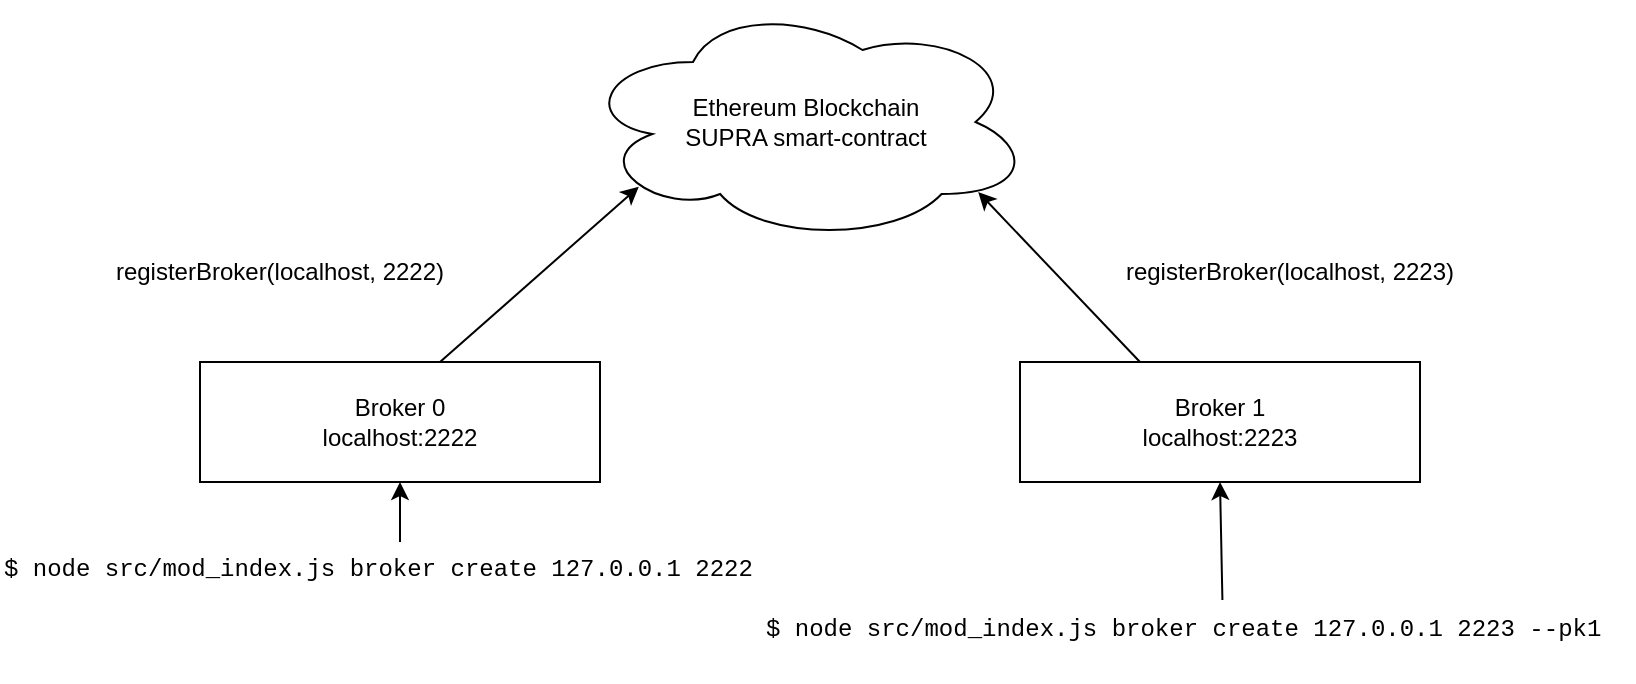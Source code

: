 <mxfile version="18.0.3" type="device" pages="6"><diagram id="zYeq_OHEIaCs80YYWcYE" name="Page-1"><mxGraphModel dx="1298" dy="820" grid="1" gridSize="10" guides="1" tooltips="1" connect="1" arrows="1" fold="1" page="1" pageScale="1" pageWidth="827" pageHeight="1169" math="0" shadow="0"><root><mxCell id="0"/><mxCell id="1" parent="0"/><mxCell id="bZjlKNd9OBMT4JIk0CrG-3" value="&lt;div&gt;Broker 0&lt;/div&gt;&lt;div&gt;localhost:2222&lt;br&gt;&lt;/div&gt;" style="rounded=0;whiteSpace=wrap;html=1;" parent="1" vertex="1"><mxGeometry x="110" y="180" width="200" height="60" as="geometry"/></mxCell><mxCell id="bZjlKNd9OBMT4JIk0CrG-4" value="&lt;div&gt;Broker 1&lt;/div&gt;&lt;div&gt;localhost:2223&lt;br&gt;&lt;/div&gt;" style="rounded=0;whiteSpace=wrap;html=1;" parent="1" vertex="1"><mxGeometry x="520" y="180" width="200" height="60" as="geometry"/></mxCell><mxCell id="bZjlKNd9OBMT4JIk0CrG-5" value="&lt;div&gt;Ethereum Blockchain&lt;br&gt;SUPRA smart-contract&lt;br&gt;&lt;/div&gt;" style="ellipse;shape=cloud;whiteSpace=wrap;html=1;" parent="1" vertex="1"><mxGeometry x="300" width="226" height="120" as="geometry"/></mxCell><mxCell id="bZjlKNd9OBMT4JIk0CrG-6" value="" style="endArrow=classic;html=1;rounded=0;entryX=0.13;entryY=0.77;entryDx=0;entryDy=0;entryPerimeter=0;" parent="1" target="bZjlKNd9OBMT4JIk0CrG-5" edge="1"><mxGeometry width="50" height="50" relative="1" as="geometry"><mxPoint x="230" y="180" as="sourcePoint"/><mxPoint x="280" y="130" as="targetPoint"/></mxGeometry></mxCell><mxCell id="bZjlKNd9OBMT4JIk0CrG-7" value="" style="endArrow=classic;html=1;rounded=0;entryX=0.881;entryY=0.792;entryDx=0;entryDy=0;entryPerimeter=0;" parent="1" target="bZjlKNd9OBMT4JIk0CrG-5" edge="1"><mxGeometry width="50" height="50" relative="1" as="geometry"><mxPoint x="580" y="180" as="sourcePoint"/><mxPoint x="679.38" y="92.4" as="targetPoint"/></mxGeometry></mxCell><mxCell id="bZjlKNd9OBMT4JIk0CrG-8" value="registerBroker(localhost, 2222)" style="text;html=1;strokeColor=none;fillColor=none;align=center;verticalAlign=middle;whiteSpace=wrap;rounded=0;" parent="1" vertex="1"><mxGeometry x="60" y="120" width="180" height="30" as="geometry"/></mxCell><mxCell id="bZjlKNd9OBMT4JIk0CrG-9" value="registerBroker(localhost, 2223)" style="text;html=1;strokeColor=none;fillColor=none;align=center;verticalAlign=middle;whiteSpace=wrap;rounded=0;" parent="1" vertex="1"><mxGeometry x="540" y="120" width="230" height="30" as="geometry"/></mxCell><mxCell id="HWNhlDtG8py5pRGcCZpj-1" value="$ node src/mod_index.js broker create 127.0.0.1 2222" style="text;whiteSpace=wrap;html=1;fontFamily=Courier New;" parent="1" vertex="1"><mxGeometry x="10" y="270" width="400" height="30" as="geometry"/></mxCell><mxCell id="HWNhlDtG8py5pRGcCZpj-2" value="$ node src/mod_index.js broker create 127.0.0.1 2223 --pk1" style="text;whiteSpace=wrap;html=1;fontFamily=Courier New;" parent="1" vertex="1"><mxGeometry x="391" y="300" width="436" height="40" as="geometry"/></mxCell><mxCell id="HWNhlDtG8py5pRGcCZpj-3" value="" style="endArrow=classic;html=1;rounded=0;fontFamily=Courier New;entryX=0.5;entryY=1;entryDx=0;entryDy=0;exitX=0.5;exitY=0;exitDx=0;exitDy=0;" parent="1" source="HWNhlDtG8py5pRGcCZpj-1" target="bZjlKNd9OBMT4JIk0CrG-3" edge="1"><mxGeometry width="50" height="50" relative="1" as="geometry"><mxPoint x="390" y="310" as="sourcePoint"/><mxPoint x="440" y="260" as="targetPoint"/></mxGeometry></mxCell><mxCell id="HWNhlDtG8py5pRGcCZpj-4" value="" style="endArrow=classic;html=1;rounded=0;fontFamily=Courier New;entryX=0.5;entryY=1;entryDx=0;entryDy=0;exitX=0.528;exitY=-0.025;exitDx=0;exitDy=0;exitPerimeter=0;" parent="1" source="HWNhlDtG8py5pRGcCZpj-2" target="bZjlKNd9OBMT4JIk0CrG-4" edge="1"><mxGeometry width="50" height="50" relative="1" as="geometry"><mxPoint x="220" y="280" as="sourcePoint"/><mxPoint x="220" y="250" as="targetPoint"/></mxGeometry></mxCell></root></mxGraphModel></diagram><diagram id="kPd97kIoynLVjsiOwypH" name="SUB"><mxGraphModel dx="1298" dy="820" grid="1" gridSize="10" guides="1" tooltips="1" connect="1" arrows="1" fold="1" page="1" pageScale="1" pageWidth="827" pageHeight="1169" math="0" shadow="0"><root><mxCell id="0"/><mxCell id="1" parent="0"/><mxCell id="S9J9Zjs6bkpxOTglTsXZ-1" value="&lt;div&gt;Broker 0&lt;/div&gt;&lt;div&gt;localhost:2222&lt;br&gt;&lt;/div&gt;" style="rounded=0;whiteSpace=wrap;html=1;" parent="1" vertex="1"><mxGeometry x="80" y="180" width="200" height="60" as="geometry"/></mxCell><mxCell id="S9J9Zjs6bkpxOTglTsXZ-2" value="&lt;div&gt;Broker 1&lt;/div&gt;&lt;div&gt;localhost:2223&lt;br&gt;&lt;/div&gt;" style="rounded=0;whiteSpace=wrap;html=1;" parent="1" vertex="1"><mxGeometry x="560" y="180" width="200" height="60" as="geometry"/></mxCell><mxCell id="S9J9Zjs6bkpxOTglTsXZ-3" value="&lt;div&gt;Ethereum Blockchain&lt;br&gt;SUPRA smart-contract&lt;br&gt;&lt;/div&gt;" style="ellipse;shape=cloud;whiteSpace=wrap;html=1;" parent="1" vertex="1"><mxGeometry x="300" width="226" height="120" as="geometry"/></mxCell><mxCell id="S9J9Zjs6bkpxOTglTsXZ-4" value="" style="endArrow=classic;html=1;rounded=0;exitX=0.5;exitY=0;exitDx=0;exitDy=0;" parent="1" source="S9J9Zjs6bkpxOTglTsXZ-10" target="S9J9Zjs6bkpxOTglTsXZ-1" edge="1"><mxGeometry width="50" height="50" relative="1" as="geometry"><mxPoint x="100" y="327.6" as="sourcePoint"/><mxPoint x="199.38" y="240.0" as="targetPoint"/></mxGeometry></mxCell><mxCell id="S9J9Zjs6bkpxOTglTsXZ-6" value="subscribe(broker=1, topic=1)" style="text;html=1;strokeColor=none;fillColor=none;align=center;verticalAlign=middle;whiteSpace=wrap;rounded=0;" parent="1" vertex="1"><mxGeometry x="200" y="310" width="160" height="30" as="geometry"/></mxCell><mxCell id="S9J9Zjs6bkpxOTglTsXZ-8" value="1" style="ellipse;whiteSpace=wrap;html=1;aspect=fixed;" parent="1" vertex="1"><mxGeometry x="165" y="310" width="30" height="30" as="geometry"/></mxCell><mxCell id="S9J9Zjs6bkpxOTglTsXZ-10" value="subscriber" style="rounded=0;whiteSpace=wrap;html=1;" parent="1" vertex="1"><mxGeometry x="80" y="360" width="120" height="40" as="geometry"/></mxCell><mxCell id="S9J9Zjs6bkpxOTglTsXZ-11" value="publisher" style="rounded=0;whiteSpace=wrap;html=1;" parent="1" vertex="1"><mxGeometry x="680" y="360" width="120" height="40" as="geometry"/></mxCell><mxCell id="S9J9Zjs6bkpxOTglTsXZ-12" value="" style="endArrow=classic;html=1;rounded=0;entryX=0;entryY=0.5;entryDx=0;entryDy=0;exitX=1;exitY=0.5;exitDx=0;exitDy=0;" parent="1" source="S9J9Zjs6bkpxOTglTsXZ-1" target="S9J9Zjs6bkpxOTglTsXZ-2" edge="1"><mxGeometry width="50" height="50" relative="1" as="geometry"><mxPoint x="309" y="210" as="sourcePoint"/><mxPoint x="413.38" y="120" as="targetPoint"/></mxGeometry></mxCell><mxCell id="S9J9Zjs6bkpxOTglTsXZ-13" value="SUPRA.subscribe(topic=1)" style="text;html=1;strokeColor=none;fillColor=none;align=center;verticalAlign=middle;whiteSpace=wrap;rounded=0;" parent="1" vertex="1"><mxGeometry x="350" y="180" width="160" height="30" as="geometry"/></mxCell><mxCell id="S9J9Zjs6bkpxOTglTsXZ-14" value="2" style="ellipse;whiteSpace=wrap;html=1;aspect=fixed;" parent="1" vertex="1"><mxGeometry x="320" y="178" width="30" height="30" as="geometry"/></mxCell><mxCell id="hb4TeFVFFDFdyNaPJarb-1" value="$ node src/mod_index.js worker subscribe localhost 2222 1:1" style="text;whiteSpace=wrap;html=1;fontFamily=Courier New;" parent="1" vertex="1"><mxGeometry x="20" y="450" width="456" height="30" as="geometry"/></mxCell><mxCell id="hb4TeFVFFDFdyNaPJarb-2" value="" style="endArrow=classic;html=1;rounded=0;fontFamily=Courier New;exitX=0.265;exitY=0;exitDx=0;exitDy=0;entryX=0.5;entryY=1;entryDx=0;entryDy=0;exitPerimeter=0;" parent="1" source="hb4TeFVFFDFdyNaPJarb-1" target="S9J9Zjs6bkpxOTglTsXZ-10" edge="1"><mxGeometry width="50" height="50" relative="1" as="geometry"><mxPoint x="390" y="420" as="sourcePoint"/><mxPoint x="440" y="370" as="targetPoint"/></mxGeometry></mxCell></root></mxGraphModel></diagram><diagram name="Sub+DATA" id="h5wLJNAhLiZnaQtXYAbQ"><mxGraphModel dx="1298" dy="820" grid="1" gridSize="10" guides="1" tooltips="1" connect="1" arrows="1" fold="1" page="1" pageScale="1" pageWidth="827" pageHeight="1169" math="0" shadow="0"><root><mxCell id="qmOa__g7e3h-fy02KggB-0"/><mxCell id="qmOa__g7e3h-fy02KggB-1" parent="qmOa__g7e3h-fy02KggB-0"/><mxCell id="qmOa__g7e3h-fy02KggB-2" value="&lt;div&gt;Broker 0&lt;/div&gt;&lt;div&gt;localhost:2222&lt;br&gt;&lt;/div&gt;" style="rounded=0;whiteSpace=wrap;html=1;" parent="qmOa__g7e3h-fy02KggB-1" vertex="1"><mxGeometry x="80" y="180" width="200" height="60" as="geometry"/></mxCell><mxCell id="qmOa__g7e3h-fy02KggB-3" value="&lt;div&gt;Broker 1&lt;/div&gt;&lt;div&gt;localhost:2223&lt;br&gt;&lt;/div&gt;" style="rounded=0;whiteSpace=wrap;html=1;" parent="qmOa__g7e3h-fy02KggB-1" vertex="1"><mxGeometry x="560" y="180" width="200" height="60" as="geometry"/></mxCell><mxCell id="qmOa__g7e3h-fy02KggB-4" value="&lt;div&gt;Ethereum Blockchain&lt;br&gt;SUPRA smart-contract&lt;br&gt;&lt;/div&gt;" style="ellipse;shape=cloud;whiteSpace=wrap;html=1;" parent="qmOa__g7e3h-fy02KggB-1" vertex="1"><mxGeometry x="300" width="226" height="120" as="geometry"/></mxCell><mxCell id="qmOa__g7e3h-fy02KggB-5" value="" style="endArrow=classic;html=1;rounded=0;exitX=0.5;exitY=0;exitDx=0;exitDy=0;" parent="qmOa__g7e3h-fy02KggB-1" source="qmOa__g7e3h-fy02KggB-11" target="qmOa__g7e3h-fy02KggB-2" edge="1"><mxGeometry width="50" height="50" relative="1" as="geometry"><mxPoint x="100" y="327.6" as="sourcePoint"/><mxPoint x="199.38" y="240.0" as="targetPoint"/></mxGeometry></mxCell><mxCell id="qmOa__g7e3h-fy02KggB-6" value="" style="endArrow=classic;html=1;rounded=0;entryX=0.68;entryY=1;entryDx=0;entryDy=0;entryPerimeter=0;exitX=0.442;exitY=-0.05;exitDx=0;exitDy=0;exitPerimeter=0;" parent="qmOa__g7e3h-fy02KggB-1" source="qmOa__g7e3h-fy02KggB-12" target="qmOa__g7e3h-fy02KggB-3" edge="1"><mxGeometry width="50" height="50" relative="1" as="geometry"><mxPoint x="730.89" y="324.96" as="sourcePoint"/><mxPoint x="649.996" y="240.0" as="targetPoint"/></mxGeometry></mxCell><mxCell id="qmOa__g7e3h-fy02KggB-7" value="subscribe(broker=1, topic=1)" style="text;html=1;strokeColor=none;fillColor=none;align=center;verticalAlign=middle;whiteSpace=wrap;rounded=0;" parent="qmOa__g7e3h-fy02KggB-1" vertex="1"><mxGeometry x="200" y="310" width="160" height="30" as="geometry"/></mxCell><mxCell id="qmOa__g7e3h-fy02KggB-8" value="publish(topic=1, data=&quot;HELLO&quot;)" style="text;html=1;strokeColor=none;fillColor=none;align=center;verticalAlign=middle;whiteSpace=wrap;rounded=0;" parent="qmOa__g7e3h-fy02KggB-1" vertex="1"><mxGeometry x="468" y="291" width="230" height="30" as="geometry"/></mxCell><mxCell id="qmOa__g7e3h-fy02KggB-9" value="1" style="ellipse;whiteSpace=wrap;html=1;aspect=fixed;" parent="qmOa__g7e3h-fy02KggB-1" vertex="1"><mxGeometry x="165" y="310" width="30" height="30" as="geometry"/></mxCell><mxCell id="qmOa__g7e3h-fy02KggB-10" value="3" style="ellipse;whiteSpace=wrap;html=1;aspect=fixed;" parent="qmOa__g7e3h-fy02KggB-1" vertex="1"><mxGeometry x="672" y="290" width="30" height="30" as="geometry"/></mxCell><mxCell id="qmOa__g7e3h-fy02KggB-11" value="subscriber" style="rounded=0;whiteSpace=wrap;html=1;" parent="qmOa__g7e3h-fy02KggB-1" vertex="1"><mxGeometry x="80" y="360" width="120" height="40" as="geometry"/></mxCell><mxCell id="qmOa__g7e3h-fy02KggB-12" value="publisher" style="rounded=0;whiteSpace=wrap;html=1;" parent="qmOa__g7e3h-fy02KggB-1" vertex="1"><mxGeometry x="680" y="360" width="120" height="40" as="geometry"/></mxCell><mxCell id="qmOa__g7e3h-fy02KggB-13" value="" style="endArrow=classic;html=1;rounded=0;entryX=0;entryY=0.5;entryDx=0;entryDy=0;exitX=1;exitY=0.5;exitDx=0;exitDy=0;" parent="qmOa__g7e3h-fy02KggB-1" source="qmOa__g7e3h-fy02KggB-2" target="qmOa__g7e3h-fy02KggB-3" edge="1"><mxGeometry width="50" height="50" relative="1" as="geometry"><mxPoint x="309" y="210" as="sourcePoint"/><mxPoint x="413.38" y="120" as="targetPoint"/></mxGeometry></mxCell><mxCell id="qmOa__g7e3h-fy02KggB-14" value="SUPRA.subscribe(topic=1)" style="text;html=1;strokeColor=none;fillColor=none;align=center;verticalAlign=middle;whiteSpace=wrap;rounded=0;" parent="qmOa__g7e3h-fy02KggB-1" vertex="1"><mxGeometry x="350" y="180" width="160" height="30" as="geometry"/></mxCell><mxCell id="qmOa__g7e3h-fy02KggB-15" value="2" style="ellipse;whiteSpace=wrap;html=1;aspect=fixed;" parent="qmOa__g7e3h-fy02KggB-1" vertex="1"><mxGeometry x="320" y="178" width="30" height="30" as="geometry"/></mxCell><mxCell id="qmOa__g7e3h-fy02KggB-16" value="" style="endArrow=classic;html=1;rounded=0;exitX=0;exitY=0.75;exitDx=0;exitDy=0;entryX=1;entryY=0.75;entryDx=0;entryDy=0;" parent="qmOa__g7e3h-fy02KggB-1" source="qmOa__g7e3h-fy02KggB-3" target="qmOa__g7e3h-fy02KggB-2" edge="1"><mxGeometry width="50" height="50" relative="1" as="geometry"><mxPoint x="393.04" y="310" as="sourcePoint"/><mxPoint x="310" y="225" as="targetPoint"/></mxGeometry></mxCell><mxCell id="qmOa__g7e3h-fy02KggB-17" value="SUPRA.send(topic=1, data=&quot;HELLO&quot;)" style="text;html=1;strokeColor=none;fillColor=none;align=center;verticalAlign=middle;whiteSpace=wrap;rounded=0;" parent="qmOa__g7e3h-fy02KggB-1" vertex="1"><mxGeometry x="320" y="230.0" width="230" height="30" as="geometry"/></mxCell><mxCell id="qmOa__g7e3h-fy02KggB-18" value="4" style="ellipse;whiteSpace=wrap;html=1;aspect=fixed;" parent="qmOa__g7e3h-fy02KggB-1" vertex="1"><mxGeometry x="300" y="230" width="30" height="30" as="geometry"/></mxCell><mxCell id="qmOa__g7e3h-fy02KggB-19" value="publish(broker=1, topic=1, data=&quot;HELLO&quot;)" style="text;html=1;strokeColor=none;fillColor=none;align=center;verticalAlign=middle;whiteSpace=wrap;rounded=0;" parent="qmOa__g7e3h-fy02KggB-1" vertex="1"><mxGeometry x="5" y="285" width="140" height="30" as="geometry"/></mxCell><mxCell id="qmOa__g7e3h-fy02KggB-20" value="5" style="ellipse;whiteSpace=wrap;html=1;aspect=fixed;" parent="qmOa__g7e3h-fy02KggB-1" vertex="1"><mxGeometry x="100" y="250" width="30" height="30" as="geometry"/></mxCell><mxCell id="qmOa__g7e3h-fy02KggB-21" value="" style="endArrow=none;html=1;rounded=0;exitX=0.5;exitY=0;exitDx=0;exitDy=0;endFill=0;startArrow=classic;startFill=1;" parent="qmOa__g7e3h-fy02KggB-1" edge="1"><mxGeometry width="50" height="50" relative="1" as="geometry"><mxPoint x="129" y="360" as="sourcePoint"/><mxPoint x="161" y="240" as="targetPoint"/></mxGeometry></mxCell></root></mxGraphModel></diagram><diagram name="DATA off" id="NC7g7IuabBuNxil1O4Mx"><mxGraphModel dx="1298" dy="820" grid="1" gridSize="10" guides="1" tooltips="1" connect="1" arrows="1" fold="1" page="1" pageScale="1" pageWidth="827" pageHeight="1169" math="0" shadow="0"><root><mxCell id="efOFDUFHSL42VU4QjpRz-0"/><mxCell id="efOFDUFHSL42VU4QjpRz-1" parent="efOFDUFHSL42VU4QjpRz-0"/><mxCell id="efOFDUFHSL42VU4QjpRz-2" value="&lt;div&gt;Broker 0&lt;/div&gt;&lt;div&gt;localhost:2222&lt;br&gt;&lt;/div&gt;" style="rounded=0;whiteSpace=wrap;html=1;" parent="efOFDUFHSL42VU4QjpRz-1" vertex="1"><mxGeometry x="80" y="180" width="200" height="60" as="geometry"/></mxCell><mxCell id="efOFDUFHSL42VU4QjpRz-3" value="&lt;div&gt;Broker 1&lt;/div&gt;&lt;div&gt;localhost:2223&lt;br&gt;&lt;/div&gt;" style="rounded=0;whiteSpace=wrap;html=1;" parent="efOFDUFHSL42VU4QjpRz-1" vertex="1"><mxGeometry x="560" y="180" width="200" height="60" as="geometry"/></mxCell><mxCell id="efOFDUFHSL42VU4QjpRz-4" value="&lt;div&gt;Ethereum Blockchain&lt;br&gt;SUPRA smart-contract&lt;br&gt;&lt;/div&gt;" style="ellipse;shape=cloud;whiteSpace=wrap;html=1;" parent="efOFDUFHSL42VU4QjpRz-1" vertex="1"><mxGeometry x="300" width="226" height="120" as="geometry"/></mxCell><mxCell id="efOFDUFHSL42VU4QjpRz-6" value="" style="endArrow=classic;html=1;rounded=0;entryX=0.68;entryY=1;entryDx=0;entryDy=0;entryPerimeter=0;exitX=0.442;exitY=-0.05;exitDx=0;exitDy=0;exitPerimeter=0;" parent="efOFDUFHSL42VU4QjpRz-1" source="efOFDUFHSL42VU4QjpRz-12" target="efOFDUFHSL42VU4QjpRz-3" edge="1"><mxGeometry width="50" height="50" relative="1" as="geometry"><mxPoint x="730.89" y="324.96" as="sourcePoint"/><mxPoint x="649.996" y="240.0" as="targetPoint"/></mxGeometry></mxCell><mxCell id="efOFDUFHSL42VU4QjpRz-8" value="publish(topic=1, data=&quot;HELLO&quot;)" style="text;html=1;strokeColor=none;fillColor=none;align=center;verticalAlign=middle;whiteSpace=wrap;rounded=0;" parent="efOFDUFHSL42VU4QjpRz-1" vertex="1"><mxGeometry x="468" y="291" width="230" height="30" as="geometry"/></mxCell><mxCell id="efOFDUFHSL42VU4QjpRz-10" value="1" style="ellipse;whiteSpace=wrap;html=1;aspect=fixed;" parent="efOFDUFHSL42VU4QjpRz-1" vertex="1"><mxGeometry x="672" y="290" width="30" height="30" as="geometry"/></mxCell><mxCell id="efOFDUFHSL42VU4QjpRz-11" value="subscriber" style="rounded=0;whiteSpace=wrap;html=1;" parent="efOFDUFHSL42VU4QjpRz-1" vertex="1"><mxGeometry x="80" y="360" width="120" height="40" as="geometry"/></mxCell><mxCell id="efOFDUFHSL42VU4QjpRz-12" value="publisher" style="rounded=0;whiteSpace=wrap;html=1;" parent="efOFDUFHSL42VU4QjpRz-1" vertex="1"><mxGeometry x="680" y="360" width="120" height="40" as="geometry"/></mxCell><mxCell id="efOFDUFHSL42VU4QjpRz-13" value="" style="endArrow=classic;html=1;rounded=0;entryX=0;entryY=0.5;entryDx=0;entryDy=0;exitX=1;exitY=0.5;exitDx=0;exitDy=0;" parent="efOFDUFHSL42VU4QjpRz-1" source="efOFDUFHSL42VU4QjpRz-2" target="efOFDUFHSL42VU4QjpRz-3" edge="1"><mxGeometry width="50" height="50" relative="1" as="geometry"><mxPoint x="309" y="210" as="sourcePoint"/><mxPoint x="413.38" y="120" as="targetPoint"/></mxGeometry></mxCell><mxCell id="efOFDUFHSL42VU4QjpRz-14" value="SUPRA.ACK(...)" style="text;html=1;strokeColor=none;fillColor=none;align=center;verticalAlign=middle;whiteSpace=wrap;rounded=0;" parent="efOFDUFHSL42VU4QjpRz-1" vertex="1"><mxGeometry x="350" y="180" width="160" height="30" as="geometry"/></mxCell><mxCell id="efOFDUFHSL42VU4QjpRz-15" value="3" style="ellipse;whiteSpace=wrap;html=1;aspect=fixed;" parent="efOFDUFHSL42VU4QjpRz-1" vertex="1"><mxGeometry x="320" y="178" width="30" height="30" as="geometry"/></mxCell><mxCell id="efOFDUFHSL42VU4QjpRz-16" value="" style="endArrow=classic;html=1;rounded=0;exitX=0;exitY=0.75;exitDx=0;exitDy=0;entryX=1;entryY=0.75;entryDx=0;entryDy=0;" parent="efOFDUFHSL42VU4QjpRz-1" source="efOFDUFHSL42VU4QjpRz-3" target="efOFDUFHSL42VU4QjpRz-2" edge="1"><mxGeometry width="50" height="50" relative="1" as="geometry"><mxPoint x="393.04" y="310" as="sourcePoint"/><mxPoint x="310" y="225" as="targetPoint"/></mxGeometry></mxCell><mxCell id="efOFDUFHSL42VU4QjpRz-17" value="SUPRA.send(topic=1, data=&quot;HELLO&quot;)" style="text;html=1;strokeColor=none;fillColor=none;align=center;verticalAlign=middle;whiteSpace=wrap;rounded=0;" parent="efOFDUFHSL42VU4QjpRz-1" vertex="1"><mxGeometry x="320" y="230.0" width="230" height="30" as="geometry"/></mxCell><mxCell id="efOFDUFHSL42VU4QjpRz-18" value="2" style="ellipse;whiteSpace=wrap;html=1;aspect=fixed;" parent="efOFDUFHSL42VU4QjpRz-1" vertex="1"><mxGeometry x="300" y="230" width="30" height="30" as="geometry"/></mxCell><mxCell id="efOFDUFHSL42VU4QjpRz-19" value="publish(broker=1, topic=1, data=&quot;HELLO&quot;)" style="text;html=1;strokeColor=none;fillColor=none;align=center;verticalAlign=middle;whiteSpace=wrap;rounded=0;" parent="efOFDUFHSL42VU4QjpRz-1" vertex="1"><mxGeometry x="190" y="290" width="240" height="30" as="geometry"/></mxCell><mxCell id="efOFDUFHSL42VU4QjpRz-20" value="4" style="ellipse;whiteSpace=wrap;html=1;aspect=fixed;" parent="efOFDUFHSL42VU4QjpRz-1" vertex="1"><mxGeometry x="160" y="290" width="30" height="30" as="geometry"/></mxCell><mxCell id="efOFDUFHSL42VU4QjpRz-21" value="" style="endArrow=none;html=1;rounded=0;exitX=0.5;exitY=0;exitDx=0;exitDy=0;endFill=0;startArrow=classic;startFill=1;" parent="efOFDUFHSL42VU4QjpRz-1" edge="1"><mxGeometry width="50" height="50" relative="1" as="geometry"><mxPoint x="129" y="360" as="sourcePoint"/><mxPoint x="161" y="240" as="targetPoint"/></mxGeometry></mxCell><mxCell id="ldkYbB0gGywBxpzsr5pc-0" value="" style="endArrow=classic;html=1;rounded=0;entryX=0.68;entryY=1;entryDx=0;entryDy=0;entryPerimeter=0;" parent="efOFDUFHSL42VU4QjpRz-1" edge="1"><mxGeometry width="50" height="50" relative="1" as="geometry"><mxPoint x="730" y="470" as="sourcePoint"/><mxPoint x="730" y="400" as="targetPoint"/></mxGeometry></mxCell><mxCell id="ldkYbB0gGywBxpzsr5pc-1" value="&lt;font face=&quot;Courier New&quot;&gt;$ node src/mod_index.js worker publish localhost 2223 1 'HELLO'&lt;/font&gt;" style="text;html=1;strokeColor=none;fillColor=none;align=center;verticalAlign=middle;whiteSpace=wrap;rounded=0;" parent="efOFDUFHSL42VU4QjpRz-1" vertex="1"><mxGeometry x="324" y="470" width="476" height="30" as="geometry"/></mxCell></root></mxGraphModel></diagram><diagram name="DATA on" id="cz1iW-aL2qX7pNT6dVyL"><mxGraphModel dx="1298" dy="820" grid="1" gridSize="10" guides="1" tooltips="1" connect="1" arrows="1" fold="1" page="1" pageScale="1" pageWidth="827" pageHeight="1169" math="0" shadow="0"><root><mxCell id="qqCzh8_gwEegS0SIaEeM-0"/><mxCell id="qqCzh8_gwEegS0SIaEeM-1" parent="qqCzh8_gwEegS0SIaEeM-0"/><mxCell id="qqCzh8_gwEegS0SIaEeM-2" value="&lt;div&gt;Broker 0&lt;/div&gt;&lt;div&gt;localhost:2222&lt;br&gt;&lt;/div&gt;" style="rounded=0;whiteSpace=wrap;html=1;" parent="qqCzh8_gwEegS0SIaEeM-1" vertex="1"><mxGeometry x="80" y="180" width="200" height="60" as="geometry"/></mxCell><mxCell id="OgCUZEQyuCDZHrfutKg4-2" style="rounded=0;orthogonalLoop=1;jettySize=auto;html=1;exitX=0.25;exitY=0;exitDx=0;exitDy=0;entryX=0.8;entryY=0.8;entryDx=0;entryDy=0;entryPerimeter=0;startArrow=none;startFill=0;endArrow=classic;endFill=1;" parent="qqCzh8_gwEegS0SIaEeM-1" source="qqCzh8_gwEegS0SIaEeM-3" target="qqCzh8_gwEegS0SIaEeM-4" edge="1"><mxGeometry relative="1" as="geometry"/></mxCell><mxCell id="qqCzh8_gwEegS0SIaEeM-3" value="&lt;div&gt;Broker 1&lt;/div&gt;&lt;div&gt;localhost:2223&lt;br&gt;&lt;/div&gt;" style="rounded=0;whiteSpace=wrap;html=1;" parent="qqCzh8_gwEegS0SIaEeM-1" vertex="1"><mxGeometry x="560" y="180" width="200" height="60" as="geometry"/></mxCell><mxCell id="OgCUZEQyuCDZHrfutKg4-3" style="edgeStyle=none;rounded=0;orthogonalLoop=1;jettySize=auto;html=1;exitX=0.31;exitY=0.8;exitDx=0;exitDy=0;exitPerimeter=0;entryX=0.75;entryY=0;entryDx=0;entryDy=0;startArrow=none;startFill=0;endArrow=classic;endFill=1;" parent="qqCzh8_gwEegS0SIaEeM-1" source="qqCzh8_gwEegS0SIaEeM-4" target="qqCzh8_gwEegS0SIaEeM-2" edge="1"><mxGeometry relative="1" as="geometry"/></mxCell><mxCell id="qqCzh8_gwEegS0SIaEeM-4" value="&lt;div&gt;Ethereum Blockchain&lt;br&gt;SUPRA smart-contract&lt;br&gt;&lt;/div&gt;" style="ellipse;shape=cloud;whiteSpace=wrap;html=1;" parent="qqCzh8_gwEegS0SIaEeM-1" vertex="1"><mxGeometry x="300" width="226" height="120" as="geometry"/></mxCell><mxCell id="qqCzh8_gwEegS0SIaEeM-5" value="" style="endArrow=classic;html=1;rounded=0;entryX=0.68;entryY=1;entryDx=0;entryDy=0;entryPerimeter=0;exitX=0.442;exitY=-0.05;exitDx=0;exitDy=0;exitPerimeter=0;" parent="qqCzh8_gwEegS0SIaEeM-1" source="qqCzh8_gwEegS0SIaEeM-9" target="qqCzh8_gwEegS0SIaEeM-3" edge="1"><mxGeometry width="50" height="50" relative="1" as="geometry"><mxPoint x="730.89" y="324.96" as="sourcePoint"/><mxPoint x="649.996" y="240.0" as="targetPoint"/></mxGeometry></mxCell><mxCell id="qqCzh8_gwEegS0SIaEeM-6" value="publish(topic=1, data=&quot;HELLO&quot;)" style="text;html=1;strokeColor=none;fillColor=none;align=center;verticalAlign=middle;whiteSpace=wrap;rounded=0;" parent="qqCzh8_gwEegS0SIaEeM-1" vertex="1"><mxGeometry x="468" y="291" width="230" height="30" as="geometry"/></mxCell><mxCell id="qqCzh8_gwEegS0SIaEeM-7" value="1" style="ellipse;whiteSpace=wrap;html=1;aspect=fixed;" parent="qqCzh8_gwEegS0SIaEeM-1" vertex="1"><mxGeometry x="672" y="290" width="30" height="30" as="geometry"/></mxCell><mxCell id="qqCzh8_gwEegS0SIaEeM-8" value="subscriber" style="rounded=0;whiteSpace=wrap;html=1;" parent="qqCzh8_gwEegS0SIaEeM-1" vertex="1"><mxGeometry x="80" y="360" width="120" height="40" as="geometry"/></mxCell><mxCell id="qqCzh8_gwEegS0SIaEeM-9" value="publisher" style="rounded=0;whiteSpace=wrap;html=1;" parent="qqCzh8_gwEegS0SIaEeM-1" vertex="1"><mxGeometry x="680" y="360" width="120" height="40" as="geometry"/></mxCell><mxCell id="qqCzh8_gwEegS0SIaEeM-13" value="" style="endArrow=cross;html=1;rounded=0;exitX=0;exitY=0.75;exitDx=0;exitDy=0;endFill=0;" parent="qqCzh8_gwEegS0SIaEeM-1" source="qqCzh8_gwEegS0SIaEeM-3" edge="1"><mxGeometry width="50" height="50" relative="1" as="geometry"><mxPoint x="393.04" y="310" as="sourcePoint"/><mxPoint x="380" y="225" as="targetPoint"/></mxGeometry></mxCell><mxCell id="qqCzh8_gwEegS0SIaEeM-14" value="SUPRA.send(topic=1, data=&quot;HELLO&quot;)" style="text;html=1;strokeColor=none;fillColor=none;align=center;verticalAlign=middle;whiteSpace=wrap;rounded=0;" parent="qqCzh8_gwEegS0SIaEeM-1" vertex="1"><mxGeometry x="320" y="230.0" width="230" height="30" as="geometry"/></mxCell><mxCell id="qqCzh8_gwEegS0SIaEeM-15" value="2" style="ellipse;whiteSpace=wrap;html=1;aspect=fixed;" parent="qqCzh8_gwEegS0SIaEeM-1" vertex="1"><mxGeometry x="300" y="230" width="30" height="30" as="geometry"/></mxCell><mxCell id="qqCzh8_gwEegS0SIaEeM-16" value="publish(broker=1, topic=1, data=&quot;HELLO&quot;)" style="text;html=1;strokeColor=none;fillColor=none;align=center;verticalAlign=middle;whiteSpace=wrap;rounded=0;" parent="qqCzh8_gwEegS0SIaEeM-1" vertex="1"><mxGeometry x="190" y="290" width="240" height="30" as="geometry"/></mxCell><mxCell id="qqCzh8_gwEegS0SIaEeM-17" value="5" style="ellipse;whiteSpace=wrap;html=1;aspect=fixed;" parent="qqCzh8_gwEegS0SIaEeM-1" vertex="1"><mxGeometry x="160" y="290" width="30" height="30" as="geometry"/></mxCell><mxCell id="qqCzh8_gwEegS0SIaEeM-18" value="" style="endArrow=none;html=1;rounded=0;exitX=0.5;exitY=0;exitDx=0;exitDy=0;endFill=0;startArrow=classic;startFill=1;" parent="qqCzh8_gwEegS0SIaEeM-1" edge="1"><mxGeometry width="50" height="50" relative="1" as="geometry"><mxPoint x="129" y="360" as="sourcePoint"/><mxPoint x="161" y="240" as="targetPoint"/></mxGeometry></mxCell><mxCell id="OgCUZEQyuCDZHrfutKg4-0" value="SUPRA.send(topic=1, data=&quot;HELLO&quot;)" style="text;html=1;strokeColor=none;fillColor=none;align=center;verticalAlign=middle;whiteSpace=wrap;rounded=0;" parent="qqCzh8_gwEegS0SIaEeM-1" vertex="1"><mxGeometry x="540" y="120.0" width="230" height="30" as="geometry"/></mxCell><mxCell id="OgCUZEQyuCDZHrfutKg4-1" value="3" style="ellipse;whiteSpace=wrap;html=1;aspect=fixed;" parent="qqCzh8_gwEegS0SIaEeM-1" vertex="1"><mxGeometry x="520" y="120" width="30" height="30" as="geometry"/></mxCell><mxCell id="OgCUZEQyuCDZHrfutKg4-4" value="4" style="ellipse;whiteSpace=wrap;html=1;aspect=fixed;" parent="qqCzh8_gwEegS0SIaEeM-1" vertex="1"><mxGeometry x="280" y="110" width="30" height="30" as="geometry"/></mxCell><mxCell id="OgCUZEQyuCDZHrfutKg4-6" value="SUPRA.newMessage(topic=1, data=&quot;HELLO&quot;)" style="text;html=1;strokeColor=none;fillColor=none;align=center;verticalAlign=middle;whiteSpace=wrap;rounded=0;" parent="qqCzh8_gwEegS0SIaEeM-1" vertex="1"><mxGeometry x="20" y="110" width="260" height="30" as="geometry"/></mxCell><mxCell id="0x4-cvkiVb1MBUHbRWhy-0" value="" style="endArrow=classic;html=1;rounded=0;entryX=0.68;entryY=1;entryDx=0;entryDy=0;entryPerimeter=0;" parent="qqCzh8_gwEegS0SIaEeM-1" edge="1"><mxGeometry width="50" height="50" relative="1" as="geometry"><mxPoint x="730" y="470" as="sourcePoint"/><mxPoint x="730" y="400" as="targetPoint"/></mxGeometry></mxCell><mxCell id="0x4-cvkiVb1MBUHbRWhy-1" value="&lt;font face=&quot;Courier New&quot;&gt;$ node src/mod_index.js worker publish localhost 2223 1 'HELLO' 1&lt;/font&gt;" style="text;html=1;strokeColor=none;fillColor=none;align=center;verticalAlign=middle;whiteSpace=wrap;rounded=0;" parent="qqCzh8_gwEegS0SIaEeM-1" vertex="1"><mxGeometry x="324" y="470" width="486" height="30" as="geometry"/></mxCell></root></mxGraphModel></diagram><diagram name="Architecture" id="cVHG-Y0NhmzOsIkI2GmR"><mxGraphModel dx="1298" dy="820" grid="1" gridSize="10" guides="1" tooltips="1" connect="1" arrows="1" fold="1" page="1" pageScale="1" pageWidth="827" pageHeight="1169" math="0" shadow="0"><root><mxCell id="9IY94uoildjSWWWoVAR6-0"/><mxCell id="9IY94uoildjSWWWoVAR6-1" parent="9IY94uoildjSWWWoVAR6-0"/><mxCell id="9IY94uoildjSWWWoVAR6-2" value="&lt;div style=&quot;font-size: 14px;&quot;&gt;Broker 0&lt;/div&gt;" style="rounded=0;whiteSpace=wrap;html=1;fontSize=14;" vertex="1" parent="9IY94uoildjSWWWoVAR6-1"><mxGeometry x="160" y="160" width="200" height="60" as="geometry"/></mxCell><mxCell id="9IY94uoildjSWWWoVAR6-3" style="rounded=0;orthogonalLoop=1;jettySize=auto;html=1;exitX=0.25;exitY=0;exitDx=0;exitDy=0;entryX=0.8;entryY=0.8;entryDx=0;entryDy=0;entryPerimeter=0;startArrow=none;startFill=0;endArrow=none;endFill=0;" edge="1" parent="9IY94uoildjSWWWoVAR6-1" source="9IY94uoildjSWWWoVAR6-4" target="9IY94uoildjSWWWoVAR6-6"><mxGeometry relative="1" as="geometry"/></mxCell><mxCell id="9IY94uoildjSWWWoVAR6-4" value="&lt;div style=&quot;font-size: 14px;&quot;&gt;Broker 1&lt;/div&gt;" style="rounded=0;whiteSpace=wrap;html=1;fontSize=14;" vertex="1" parent="9IY94uoildjSWWWoVAR6-1"><mxGeometry x="490" y="160" width="200" height="60" as="geometry"/></mxCell><mxCell id="9IY94uoildjSWWWoVAR6-5" style="edgeStyle=none;rounded=0;orthogonalLoop=1;jettySize=auto;html=1;exitX=0.31;exitY=0.8;exitDx=0;exitDy=0;exitPerimeter=0;entryX=0.75;entryY=0;entryDx=0;entryDy=0;startArrow=none;startFill=0;endArrow=none;endFill=0;" edge="1" parent="9IY94uoildjSWWWoVAR6-1" source="9IY94uoildjSWWWoVAR6-6" target="9IY94uoildjSWWWoVAR6-2"><mxGeometry relative="1" as="geometry"/></mxCell><mxCell id="9IY94uoildjSWWWoVAR6-6" value="&lt;div style=&quot;font-size: 14px;&quot;&gt;Ethereum Blockchain&lt;br style=&quot;font-size: 14px;&quot;&gt;SUPRA smart-contract&lt;br style=&quot;font-size: 14px;&quot;&gt;&lt;/div&gt;" style="ellipse;shape=cloud;whiteSpace=wrap;html=1;fontSize=14;" vertex="1" parent="9IY94uoildjSWWWoVAR6-1"><mxGeometry x="300" width="226" height="120" as="geometry"/></mxCell><mxCell id="9IY94uoildjSWWWoVAR6-7" value="" style="endArrow=classic;html=1;rounded=0;entryX=0.68;entryY=1;entryDx=0;entryDy=0;entryPerimeter=0;exitX=0.442;exitY=-0.05;exitDx=0;exitDy=0;exitPerimeter=0;" edge="1" parent="9IY94uoildjSWWWoVAR6-1" source="9IY94uoildjSWWWoVAR6-11" target="9IY94uoildjSWWWoVAR6-4"><mxGeometry width="50" height="50" relative="1" as="geometry"><mxPoint x="660.89" y="304.96" as="sourcePoint"/><mxPoint x="579.996" y="220.0" as="targetPoint"/></mxGeometry></mxCell><mxCell id="9IY94uoildjSWWWoVAR6-10" value="subscriber" style="rounded=0;whiteSpace=wrap;html=1;fontSize=14;" vertex="1" parent="9IY94uoildjSWWWoVAR6-1"><mxGeometry x="160" y="340" width="120" height="40" as="geometry"/></mxCell><mxCell id="9IY94uoildjSWWWoVAR6-11" value="publisher" style="rounded=0;whiteSpace=wrap;html=1;fontSize=14;" vertex="1" parent="9IY94uoildjSWWWoVAR6-1"><mxGeometry x="610" y="340" width="120" height="40" as="geometry"/></mxCell><mxCell id="9IY94uoildjSWWWoVAR6-17" value="" style="endArrow=none;html=1;rounded=0;exitX=0.5;exitY=0;exitDx=0;exitDy=0;endFill=0;startArrow=classic;startFill=1;" edge="1" parent="9IY94uoildjSWWWoVAR6-1"><mxGeometry width="50" height="50" relative="1" as="geometry"><mxPoint x="209" y="340" as="sourcePoint"/><mxPoint x="241" y="220" as="targetPoint"/></mxGeometry></mxCell><UserObject label="Subscribed to Broker 1, topic 1" id="kmzI2Cf_jussEaBv-i-_-0"><mxCell style="text;whiteSpace=wrap;html=1;" vertex="1" parent="9IY94uoildjSWWWoVAR6-1"><mxGeometry x="240" y="260" width="210" height="40" as="geometry"/></mxCell></UserObject><UserObject label="Publishes data on topic 1" id="kmzI2Cf_jussEaBv-i-_-1"><mxCell style="text;whiteSpace=wrap;html=1;" vertex="1" parent="9IY94uoildjSWWWoVAR6-1"><mxGeometry x="490" y="260" width="210" height="40" as="geometry"/></mxCell></UserObject><mxCell id="kmzI2Cf_jussEaBv-i-_-2" style="rounded=0;orthogonalLoop=1;jettySize=auto;html=1;exitX=0;exitY=0.5;exitDx=0;exitDy=0;entryX=1;entryY=0.5;entryDx=0;entryDy=0;startArrow=none;startFill=0;endArrow=none;endFill=0;" edge="1" parent="9IY94uoildjSWWWoVAR6-1" source="9IY94uoildjSWWWoVAR6-4" target="9IY94uoildjSWWWoVAR6-2"><mxGeometry relative="1" as="geometry"><mxPoint x="469.2" y="274" as="sourcePoint"/><mxPoint x="340.0" y="190" as="targetPoint"/></mxGeometry></mxCell></root></mxGraphModel></diagram></mxfile>